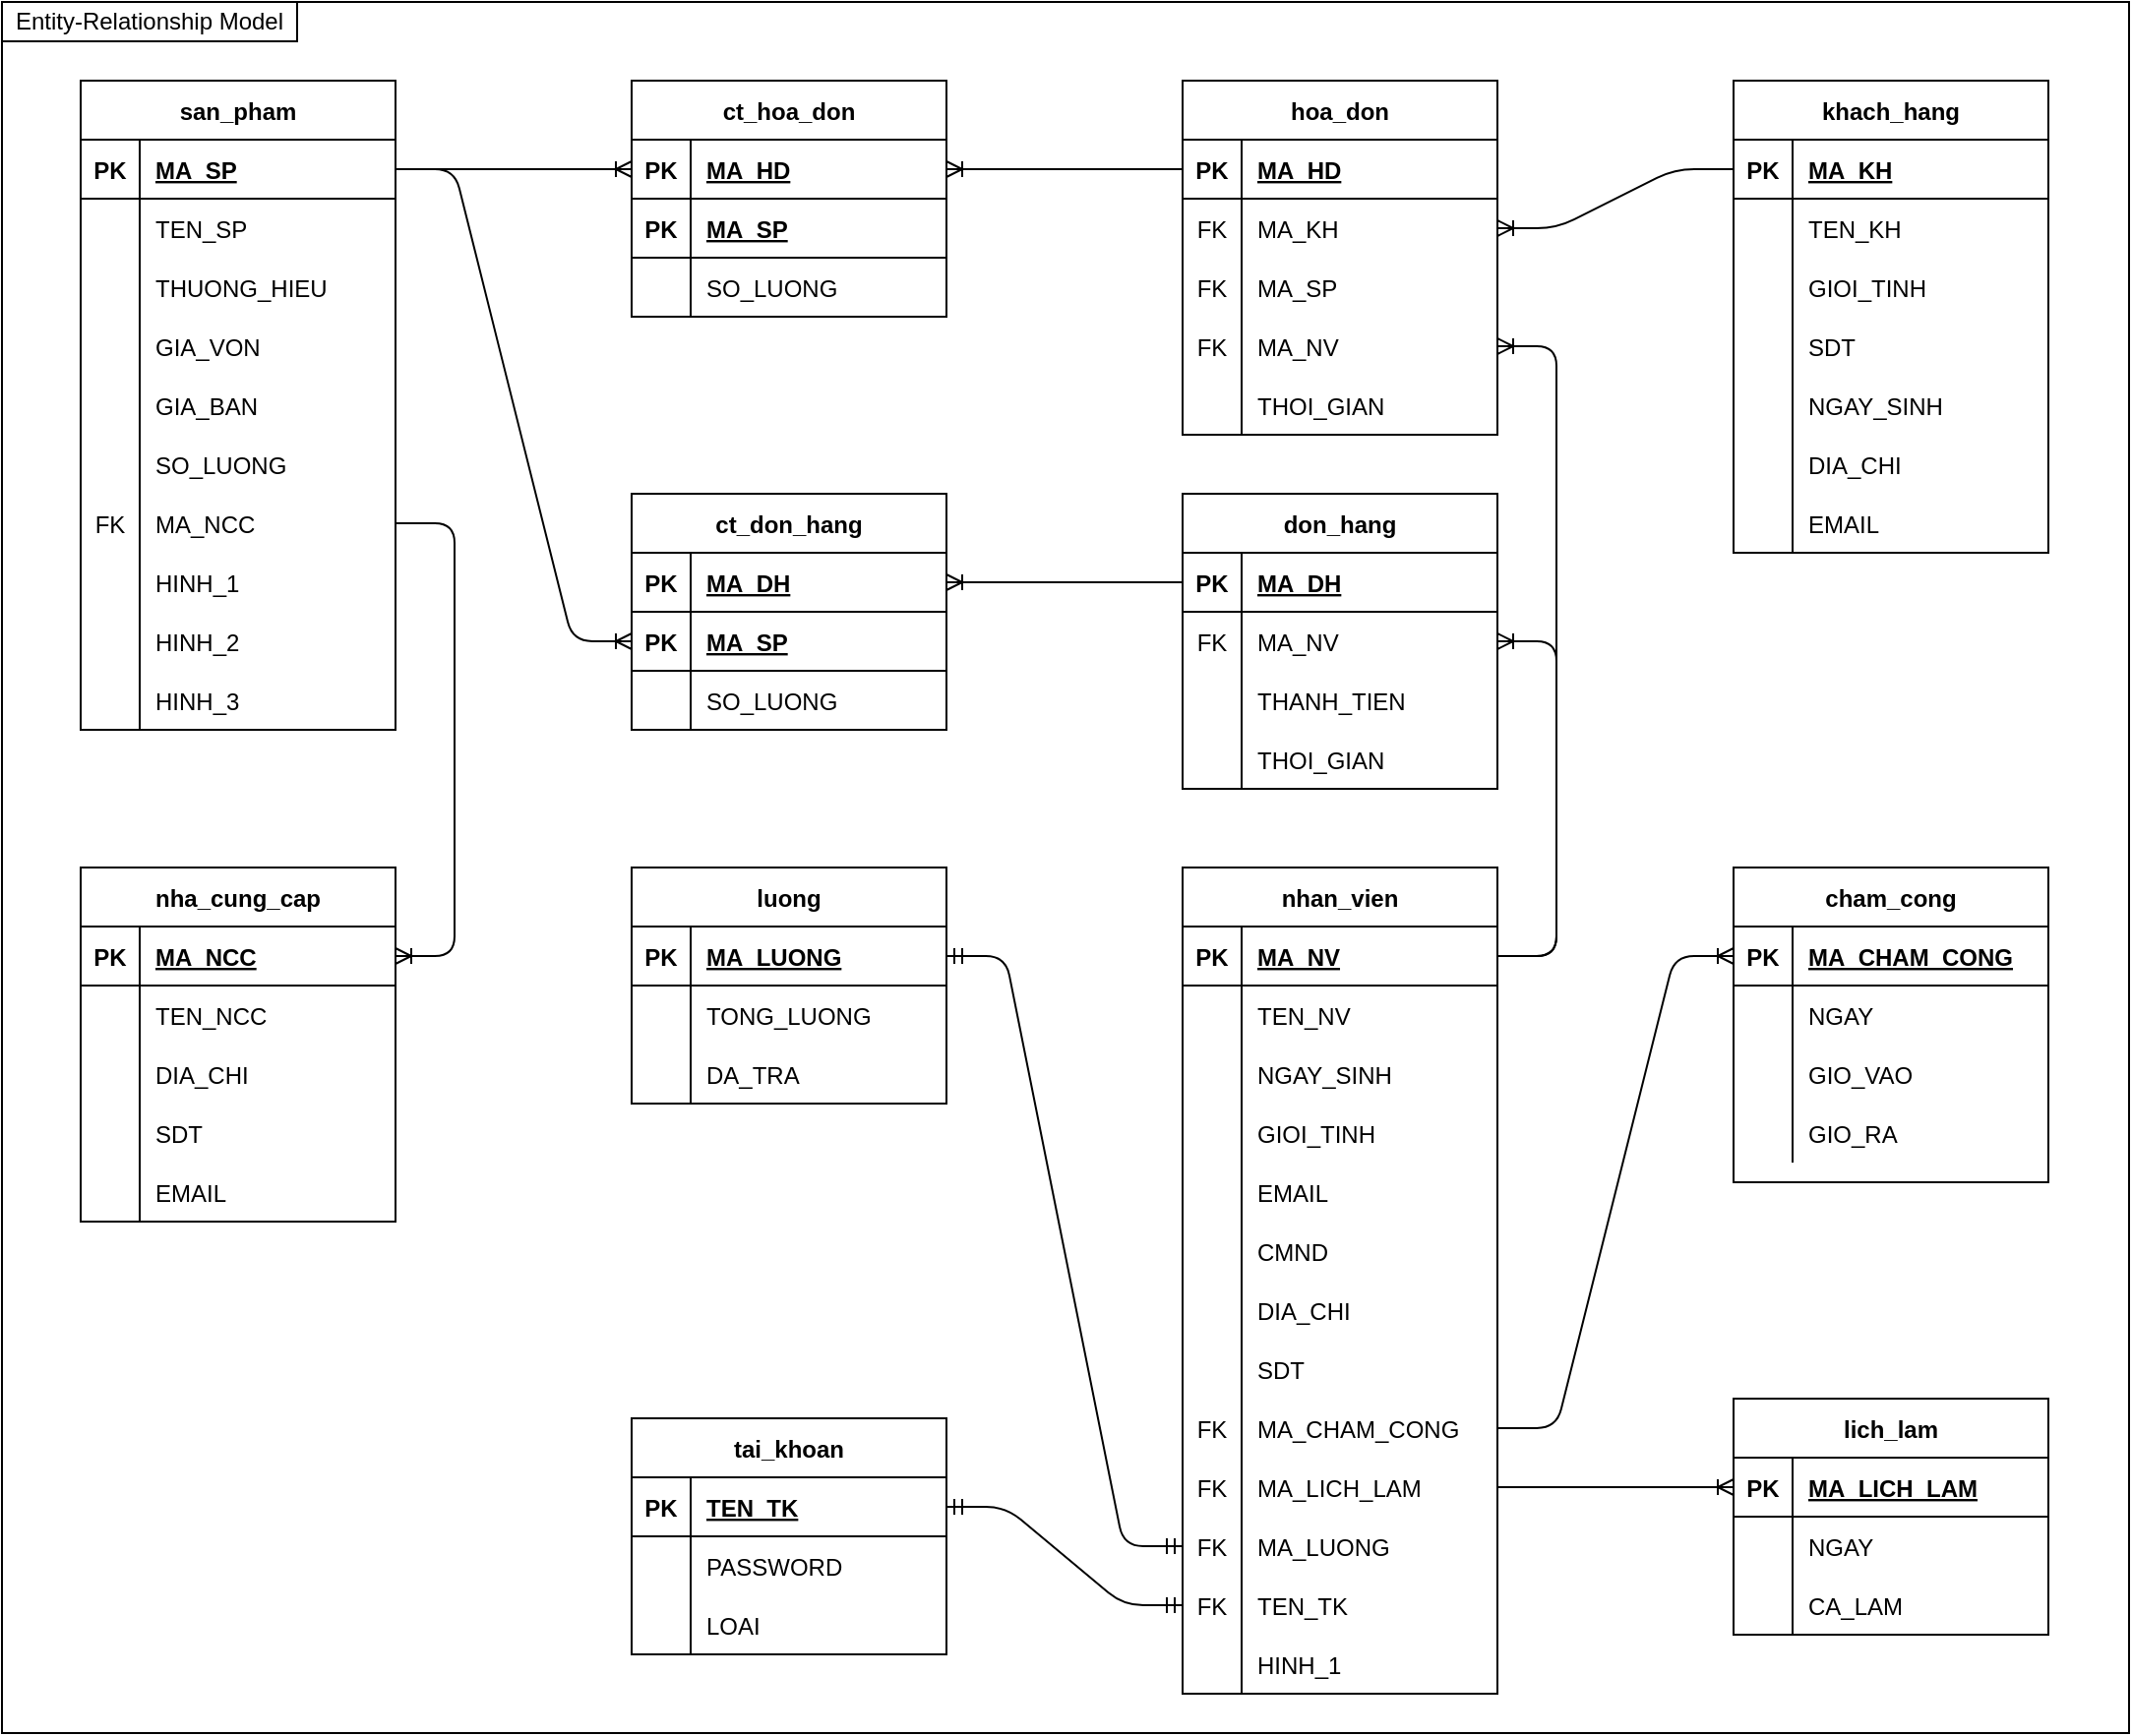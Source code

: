 <mxfile version="13.10.6" type="device"><diagram id="R2lEEEUBdFMjLlhIrx00" name="Page-1"><mxGraphModel dx="1354" dy="1127" grid="0" gridSize="10" guides="1" tooltips="1" connect="1" arrows="1" fold="1" page="0" pageScale="1" pageWidth="850" pageHeight="1100" math="0" shadow="0" extFonts="Permanent Marker^https://fonts.googleapis.com/css?family=Permanent+Marker"><root><mxCell id="0"/><mxCell id="1" parent="0"/><mxCell id="qxSKJayP5ig1RmuW3FAh-1" value="" style="rounded=0;whiteSpace=wrap;html=1;fillColor=none;" vertex="1" parent="1"><mxGeometry x="40" y="-40" width="1081" height="880" as="geometry"/></mxCell><mxCell id="ixOHsUpX9Jf_jud0YiAF-10" value="san_pham" style="shape=table;startSize=30;container=1;collapsible=1;childLayout=tableLayout;fixedRows=1;rowLines=0;fontStyle=1;align=center;resizeLast=1;" parent="1" vertex="1"><mxGeometry x="80" width="160" height="330" as="geometry"/></mxCell><mxCell id="ixOHsUpX9Jf_jud0YiAF-11" value="" style="shape=partialRectangle;collapsible=0;dropTarget=0;pointerEvents=0;fillColor=none;top=0;left=0;bottom=1;right=0;points=[[0,0.5],[1,0.5]];portConstraint=eastwest;" parent="ixOHsUpX9Jf_jud0YiAF-10" vertex="1"><mxGeometry y="30" width="160" height="30" as="geometry"/></mxCell><mxCell id="ixOHsUpX9Jf_jud0YiAF-12" value="PK" style="shape=partialRectangle;connectable=0;fillColor=none;top=0;left=0;bottom=0;right=0;fontStyle=1;overflow=hidden;" parent="ixOHsUpX9Jf_jud0YiAF-11" vertex="1"><mxGeometry width="30" height="30" as="geometry"/></mxCell><mxCell id="ixOHsUpX9Jf_jud0YiAF-13" value="MA_SP" style="shape=partialRectangle;connectable=0;fillColor=none;top=0;left=0;bottom=0;right=0;align=left;spacingLeft=6;fontStyle=5;overflow=hidden;" parent="ixOHsUpX9Jf_jud0YiAF-11" vertex="1"><mxGeometry x="30" width="130" height="30" as="geometry"/></mxCell><mxCell id="ixOHsUpX9Jf_jud0YiAF-14" value="" style="shape=partialRectangle;collapsible=0;dropTarget=0;pointerEvents=0;fillColor=none;top=0;left=0;bottom=0;right=0;points=[[0,0.5],[1,0.5]];portConstraint=eastwest;" parent="ixOHsUpX9Jf_jud0YiAF-10" vertex="1"><mxGeometry y="60" width="160" height="30" as="geometry"/></mxCell><mxCell id="ixOHsUpX9Jf_jud0YiAF-15" value="" style="shape=partialRectangle;connectable=0;fillColor=none;top=0;left=0;bottom=0;right=0;editable=1;overflow=hidden;" parent="ixOHsUpX9Jf_jud0YiAF-14" vertex="1"><mxGeometry width="30" height="30" as="geometry"/></mxCell><mxCell id="ixOHsUpX9Jf_jud0YiAF-16" value="TEN_SP" style="shape=partialRectangle;connectable=0;fillColor=none;top=0;left=0;bottom=0;right=0;align=left;spacingLeft=6;overflow=hidden;" parent="ixOHsUpX9Jf_jud0YiAF-14" vertex="1"><mxGeometry x="30" width="130" height="30" as="geometry"/></mxCell><mxCell id="ixOHsUpX9Jf_jud0YiAF-17" value="" style="shape=partialRectangle;collapsible=0;dropTarget=0;pointerEvents=0;fillColor=none;top=0;left=0;bottom=0;right=0;points=[[0,0.5],[1,0.5]];portConstraint=eastwest;" parent="ixOHsUpX9Jf_jud0YiAF-10" vertex="1"><mxGeometry y="90" width="160" height="30" as="geometry"/></mxCell><mxCell id="ixOHsUpX9Jf_jud0YiAF-18" value="" style="shape=partialRectangle;connectable=0;fillColor=none;top=0;left=0;bottom=0;right=0;editable=1;overflow=hidden;" parent="ixOHsUpX9Jf_jud0YiAF-17" vertex="1"><mxGeometry width="30" height="30" as="geometry"/></mxCell><mxCell id="ixOHsUpX9Jf_jud0YiAF-19" value="THUONG_HIEU" style="shape=partialRectangle;connectable=0;fillColor=none;top=0;left=0;bottom=0;right=0;align=left;spacingLeft=6;overflow=hidden;" parent="ixOHsUpX9Jf_jud0YiAF-17" vertex="1"><mxGeometry x="30" width="130" height="30" as="geometry"/></mxCell><mxCell id="ixOHsUpX9Jf_jud0YiAF-20" value="" style="shape=partialRectangle;collapsible=0;dropTarget=0;pointerEvents=0;fillColor=none;top=0;left=0;bottom=0;right=0;points=[[0,0.5],[1,0.5]];portConstraint=eastwest;" parent="ixOHsUpX9Jf_jud0YiAF-10" vertex="1"><mxGeometry y="120" width="160" height="30" as="geometry"/></mxCell><mxCell id="ixOHsUpX9Jf_jud0YiAF-21" value="" style="shape=partialRectangle;connectable=0;fillColor=none;top=0;left=0;bottom=0;right=0;editable=1;overflow=hidden;" parent="ixOHsUpX9Jf_jud0YiAF-20" vertex="1"><mxGeometry width="30" height="30" as="geometry"/></mxCell><mxCell id="ixOHsUpX9Jf_jud0YiAF-22" value="GIA_VON" style="shape=partialRectangle;connectable=0;fillColor=none;top=0;left=0;bottom=0;right=0;align=left;spacingLeft=6;overflow=hidden;" parent="ixOHsUpX9Jf_jud0YiAF-20" vertex="1"><mxGeometry x="30" width="130" height="30" as="geometry"/></mxCell><mxCell id="ixOHsUpX9Jf_jud0YiAF-23" value="" style="shape=partialRectangle;collapsible=0;dropTarget=0;pointerEvents=0;fillColor=none;top=0;left=0;bottom=0;right=0;points=[[0,0.5],[1,0.5]];portConstraint=eastwest;" parent="ixOHsUpX9Jf_jud0YiAF-10" vertex="1"><mxGeometry y="150" width="160" height="30" as="geometry"/></mxCell><mxCell id="ixOHsUpX9Jf_jud0YiAF-24" value="" style="shape=partialRectangle;connectable=0;fillColor=none;top=0;left=0;bottom=0;right=0;editable=1;overflow=hidden;" parent="ixOHsUpX9Jf_jud0YiAF-23" vertex="1"><mxGeometry width="30" height="30" as="geometry"/></mxCell><mxCell id="ixOHsUpX9Jf_jud0YiAF-25" value="GIA_BAN" style="shape=partialRectangle;connectable=0;fillColor=none;top=0;left=0;bottom=0;right=0;align=left;spacingLeft=6;overflow=hidden;" parent="ixOHsUpX9Jf_jud0YiAF-23" vertex="1"><mxGeometry x="30" width="130" height="30" as="geometry"/></mxCell><mxCell id="ixOHsUpX9Jf_jud0YiAF-29" value="" style="shape=partialRectangle;collapsible=0;dropTarget=0;pointerEvents=0;fillColor=none;top=0;left=0;bottom=0;right=0;points=[[0,0.5],[1,0.5]];portConstraint=eastwest;" parent="ixOHsUpX9Jf_jud0YiAF-10" vertex="1"><mxGeometry y="180" width="160" height="30" as="geometry"/></mxCell><mxCell id="ixOHsUpX9Jf_jud0YiAF-30" value="" style="shape=partialRectangle;connectable=0;fillColor=none;top=0;left=0;bottom=0;right=0;editable=1;overflow=hidden;" parent="ixOHsUpX9Jf_jud0YiAF-29" vertex="1"><mxGeometry width="30" height="30" as="geometry"/></mxCell><mxCell id="ixOHsUpX9Jf_jud0YiAF-31" value="SO_LUONG" style="shape=partialRectangle;connectable=0;fillColor=none;top=0;left=0;bottom=0;right=0;align=left;spacingLeft=6;overflow=hidden;" parent="ixOHsUpX9Jf_jud0YiAF-29" vertex="1"><mxGeometry x="30" width="130" height="30" as="geometry"/></mxCell><mxCell id="ixOHsUpX9Jf_jud0YiAF-32" value="" style="shape=partialRectangle;collapsible=0;dropTarget=0;pointerEvents=0;fillColor=none;top=0;left=0;bottom=0;right=0;points=[[0,0.5],[1,0.5]];portConstraint=eastwest;" parent="ixOHsUpX9Jf_jud0YiAF-10" vertex="1"><mxGeometry y="210" width="160" height="30" as="geometry"/></mxCell><mxCell id="ixOHsUpX9Jf_jud0YiAF-33" value="FK" style="shape=partialRectangle;connectable=0;fillColor=none;top=0;left=0;bottom=0;right=0;fontStyle=0;overflow=hidden;" parent="ixOHsUpX9Jf_jud0YiAF-32" vertex="1"><mxGeometry width="30" height="30" as="geometry"/></mxCell><mxCell id="ixOHsUpX9Jf_jud0YiAF-34" value="MA_NCC" style="shape=partialRectangle;connectable=0;fillColor=none;top=0;left=0;bottom=0;right=0;align=left;spacingLeft=6;fontStyle=0;overflow=hidden;" parent="ixOHsUpX9Jf_jud0YiAF-32" vertex="1"><mxGeometry x="30" width="130" height="30" as="geometry"/></mxCell><mxCell id="ixOHsUpX9Jf_jud0YiAF-35" value="" style="shape=partialRectangle;collapsible=0;dropTarget=0;pointerEvents=0;fillColor=none;top=0;left=0;bottom=0;right=0;points=[[0,0.5],[1,0.5]];portConstraint=eastwest;" parent="ixOHsUpX9Jf_jud0YiAF-10" vertex="1"><mxGeometry y="240" width="160" height="30" as="geometry"/></mxCell><mxCell id="ixOHsUpX9Jf_jud0YiAF-36" value="" style="shape=partialRectangle;connectable=0;fillColor=none;top=0;left=0;bottom=0;right=0;editable=1;overflow=hidden;" parent="ixOHsUpX9Jf_jud0YiAF-35" vertex="1"><mxGeometry width="30" height="30" as="geometry"/></mxCell><mxCell id="ixOHsUpX9Jf_jud0YiAF-37" value="HINH_1" style="shape=partialRectangle;connectable=0;fillColor=none;top=0;left=0;bottom=0;right=0;align=left;spacingLeft=6;overflow=hidden;" parent="ixOHsUpX9Jf_jud0YiAF-35" vertex="1"><mxGeometry x="30" width="130" height="30" as="geometry"/></mxCell><mxCell id="ixOHsUpX9Jf_jud0YiAF-38" value="" style="shape=partialRectangle;collapsible=0;dropTarget=0;pointerEvents=0;fillColor=none;top=0;left=0;bottom=0;right=0;points=[[0,0.5],[1,0.5]];portConstraint=eastwest;" parent="ixOHsUpX9Jf_jud0YiAF-10" vertex="1"><mxGeometry y="270" width="160" height="30" as="geometry"/></mxCell><mxCell id="ixOHsUpX9Jf_jud0YiAF-39" value="" style="shape=partialRectangle;connectable=0;fillColor=none;top=0;left=0;bottom=0;right=0;editable=1;overflow=hidden;" parent="ixOHsUpX9Jf_jud0YiAF-38" vertex="1"><mxGeometry width="30" height="30" as="geometry"/></mxCell><mxCell id="ixOHsUpX9Jf_jud0YiAF-40" value="HINH_2" style="shape=partialRectangle;connectable=0;fillColor=none;top=0;left=0;bottom=0;right=0;align=left;spacingLeft=6;overflow=hidden;" parent="ixOHsUpX9Jf_jud0YiAF-38" vertex="1"><mxGeometry x="30" width="130" height="30" as="geometry"/></mxCell><mxCell id="ixOHsUpX9Jf_jud0YiAF-41" value="" style="shape=partialRectangle;collapsible=0;dropTarget=0;pointerEvents=0;fillColor=none;top=0;left=0;bottom=0;right=0;points=[[0,0.5],[1,0.5]];portConstraint=eastwest;" parent="ixOHsUpX9Jf_jud0YiAF-10" vertex="1"><mxGeometry y="300" width="160" height="30" as="geometry"/></mxCell><mxCell id="ixOHsUpX9Jf_jud0YiAF-42" value="" style="shape=partialRectangle;connectable=0;fillColor=none;top=0;left=0;bottom=0;right=0;editable=1;overflow=hidden;" parent="ixOHsUpX9Jf_jud0YiAF-41" vertex="1"><mxGeometry width="30" height="30" as="geometry"/></mxCell><mxCell id="ixOHsUpX9Jf_jud0YiAF-43" value="HINH_3" style="shape=partialRectangle;connectable=0;fillColor=none;top=0;left=0;bottom=0;right=0;align=left;spacingLeft=6;overflow=hidden;" parent="ixOHsUpX9Jf_jud0YiAF-41" vertex="1"><mxGeometry x="30" width="130" height="30" as="geometry"/></mxCell><mxCell id="ixOHsUpX9Jf_jud0YiAF-44" value="nha_cung_cap" style="shape=table;startSize=30;container=1;collapsible=1;childLayout=tableLayout;fixedRows=1;rowLines=0;fontStyle=1;align=center;resizeLast=1;" parent="1" vertex="1"><mxGeometry x="80" y="400" width="160" height="180" as="geometry"/></mxCell><mxCell id="ixOHsUpX9Jf_jud0YiAF-45" value="" style="shape=partialRectangle;collapsible=0;dropTarget=0;pointerEvents=0;fillColor=none;top=0;left=0;bottom=1;right=0;points=[[0,0.5],[1,0.5]];portConstraint=eastwest;" parent="ixOHsUpX9Jf_jud0YiAF-44" vertex="1"><mxGeometry y="30" width="160" height="30" as="geometry"/></mxCell><mxCell id="ixOHsUpX9Jf_jud0YiAF-46" value="PK" style="shape=partialRectangle;connectable=0;fillColor=none;top=0;left=0;bottom=0;right=0;fontStyle=1;overflow=hidden;" parent="ixOHsUpX9Jf_jud0YiAF-45" vertex="1"><mxGeometry width="30" height="30" as="geometry"/></mxCell><mxCell id="ixOHsUpX9Jf_jud0YiAF-47" value="MA_NCC" style="shape=partialRectangle;connectable=0;fillColor=none;top=0;left=0;bottom=0;right=0;align=left;spacingLeft=6;fontStyle=5;overflow=hidden;" parent="ixOHsUpX9Jf_jud0YiAF-45" vertex="1"><mxGeometry x="30" width="130" height="30" as="geometry"/></mxCell><mxCell id="ixOHsUpX9Jf_jud0YiAF-48" value="" style="shape=partialRectangle;collapsible=0;dropTarget=0;pointerEvents=0;fillColor=none;top=0;left=0;bottom=0;right=0;points=[[0,0.5],[1,0.5]];portConstraint=eastwest;" parent="ixOHsUpX9Jf_jud0YiAF-44" vertex="1"><mxGeometry y="60" width="160" height="30" as="geometry"/></mxCell><mxCell id="ixOHsUpX9Jf_jud0YiAF-49" value="" style="shape=partialRectangle;connectable=0;fillColor=none;top=0;left=0;bottom=0;right=0;editable=1;overflow=hidden;" parent="ixOHsUpX9Jf_jud0YiAF-48" vertex="1"><mxGeometry width="30" height="30" as="geometry"/></mxCell><mxCell id="ixOHsUpX9Jf_jud0YiAF-50" value="TEN_NCC" style="shape=partialRectangle;connectable=0;fillColor=none;top=0;left=0;bottom=0;right=0;align=left;spacingLeft=6;overflow=hidden;" parent="ixOHsUpX9Jf_jud0YiAF-48" vertex="1"><mxGeometry x="30" width="130" height="30" as="geometry"/></mxCell><mxCell id="ixOHsUpX9Jf_jud0YiAF-51" value="" style="shape=partialRectangle;collapsible=0;dropTarget=0;pointerEvents=0;fillColor=none;top=0;left=0;bottom=0;right=0;points=[[0,0.5],[1,0.5]];portConstraint=eastwest;" parent="ixOHsUpX9Jf_jud0YiAF-44" vertex="1"><mxGeometry y="90" width="160" height="30" as="geometry"/></mxCell><mxCell id="ixOHsUpX9Jf_jud0YiAF-52" value="" style="shape=partialRectangle;connectable=0;fillColor=none;top=0;left=0;bottom=0;right=0;editable=1;overflow=hidden;" parent="ixOHsUpX9Jf_jud0YiAF-51" vertex="1"><mxGeometry width="30" height="30" as="geometry"/></mxCell><mxCell id="ixOHsUpX9Jf_jud0YiAF-53" value="DIA_CHI" style="shape=partialRectangle;connectable=0;fillColor=none;top=0;left=0;bottom=0;right=0;align=left;spacingLeft=6;overflow=hidden;" parent="ixOHsUpX9Jf_jud0YiAF-51" vertex="1"><mxGeometry x="30" width="130" height="30" as="geometry"/></mxCell><mxCell id="ixOHsUpX9Jf_jud0YiAF-54" value="" style="shape=partialRectangle;collapsible=0;dropTarget=0;pointerEvents=0;fillColor=none;top=0;left=0;bottom=0;right=0;points=[[0,0.5],[1,0.5]];portConstraint=eastwest;" parent="ixOHsUpX9Jf_jud0YiAF-44" vertex="1"><mxGeometry y="120" width="160" height="30" as="geometry"/></mxCell><mxCell id="ixOHsUpX9Jf_jud0YiAF-55" value="" style="shape=partialRectangle;connectable=0;fillColor=none;top=0;left=0;bottom=0;right=0;editable=1;overflow=hidden;" parent="ixOHsUpX9Jf_jud0YiAF-54" vertex="1"><mxGeometry width="30" height="30" as="geometry"/></mxCell><mxCell id="ixOHsUpX9Jf_jud0YiAF-56" value="SDT" style="shape=partialRectangle;connectable=0;fillColor=none;top=0;left=0;bottom=0;right=0;align=left;spacingLeft=6;overflow=hidden;" parent="ixOHsUpX9Jf_jud0YiAF-54" vertex="1"><mxGeometry x="30" width="130" height="30" as="geometry"/></mxCell><mxCell id="ixOHsUpX9Jf_jud0YiAF-60" value="" style="shape=partialRectangle;collapsible=0;dropTarget=0;pointerEvents=0;fillColor=none;top=0;left=0;bottom=0;right=0;points=[[0,0.5],[1,0.5]];portConstraint=eastwest;" parent="ixOHsUpX9Jf_jud0YiAF-44" vertex="1"><mxGeometry y="150" width="160" height="30" as="geometry"/></mxCell><mxCell id="ixOHsUpX9Jf_jud0YiAF-61" value="" style="shape=partialRectangle;connectable=0;fillColor=none;top=0;left=0;bottom=0;right=0;editable=1;overflow=hidden;" parent="ixOHsUpX9Jf_jud0YiAF-60" vertex="1"><mxGeometry width="30" height="30" as="geometry"/></mxCell><mxCell id="ixOHsUpX9Jf_jud0YiAF-62" value="EMAIL" style="shape=partialRectangle;connectable=0;fillColor=none;top=0;left=0;bottom=0;right=0;align=left;spacingLeft=6;overflow=hidden;" parent="ixOHsUpX9Jf_jud0YiAF-60" vertex="1"><mxGeometry x="30" width="130" height="30" as="geometry"/></mxCell><mxCell id="ixOHsUpX9Jf_jud0YiAF-63" value="hoa_don" style="shape=table;startSize=30;container=1;collapsible=1;childLayout=tableLayout;fixedRows=1;rowLines=0;fontStyle=1;align=center;resizeLast=1;" parent="1" vertex="1"><mxGeometry x="640" width="160" height="180" as="geometry"/></mxCell><mxCell id="ixOHsUpX9Jf_jud0YiAF-64" value="" style="shape=partialRectangle;collapsible=0;dropTarget=0;pointerEvents=0;fillColor=none;top=0;left=0;bottom=1;right=0;points=[[0,0.5],[1,0.5]];portConstraint=eastwest;" parent="ixOHsUpX9Jf_jud0YiAF-63" vertex="1"><mxGeometry y="30" width="160" height="30" as="geometry"/></mxCell><mxCell id="ixOHsUpX9Jf_jud0YiAF-65" value="PK" style="shape=partialRectangle;connectable=0;fillColor=none;top=0;left=0;bottom=0;right=0;fontStyle=1;overflow=hidden;" parent="ixOHsUpX9Jf_jud0YiAF-64" vertex="1"><mxGeometry width="30" height="30" as="geometry"/></mxCell><mxCell id="ixOHsUpX9Jf_jud0YiAF-66" value="MA_HD" style="shape=partialRectangle;connectable=0;fillColor=none;top=0;left=0;bottom=0;right=0;align=left;spacingLeft=6;fontStyle=5;overflow=hidden;" parent="ixOHsUpX9Jf_jud0YiAF-64" vertex="1"><mxGeometry x="30" width="130" height="30" as="geometry"/></mxCell><mxCell id="ixOHsUpX9Jf_jud0YiAF-76" value="" style="shape=partialRectangle;collapsible=0;dropTarget=0;pointerEvents=0;fillColor=none;top=0;left=0;bottom=0;right=0;points=[[0,0.5],[1,0.5]];portConstraint=eastwest;" parent="ixOHsUpX9Jf_jud0YiAF-63" vertex="1"><mxGeometry y="60" width="160" height="30" as="geometry"/></mxCell><mxCell id="ixOHsUpX9Jf_jud0YiAF-77" value="FK" style="shape=partialRectangle;connectable=0;fillColor=none;top=0;left=0;bottom=0;right=0;fontStyle=0;overflow=hidden;" parent="ixOHsUpX9Jf_jud0YiAF-76" vertex="1"><mxGeometry width="30" height="30" as="geometry"/></mxCell><mxCell id="ixOHsUpX9Jf_jud0YiAF-78" value="MA_KH" style="shape=partialRectangle;connectable=0;fillColor=none;top=0;left=0;bottom=0;right=0;align=left;spacingLeft=6;fontStyle=0;overflow=hidden;" parent="ixOHsUpX9Jf_jud0YiAF-76" vertex="1"><mxGeometry x="30" width="130" height="30" as="geometry"/></mxCell><mxCell id="ixOHsUpX9Jf_jud0YiAF-79" value="" style="shape=partialRectangle;collapsible=0;dropTarget=0;pointerEvents=0;fillColor=none;top=0;left=0;bottom=0;right=0;points=[[0,0.5],[1,0.5]];portConstraint=eastwest;" parent="ixOHsUpX9Jf_jud0YiAF-63" vertex="1"><mxGeometry y="90" width="160" height="30" as="geometry"/></mxCell><mxCell id="ixOHsUpX9Jf_jud0YiAF-80" value="FK" style="shape=partialRectangle;connectable=0;fillColor=none;top=0;left=0;bottom=0;right=0;fontStyle=0;overflow=hidden;" parent="ixOHsUpX9Jf_jud0YiAF-79" vertex="1"><mxGeometry width="30" height="30" as="geometry"/></mxCell><mxCell id="ixOHsUpX9Jf_jud0YiAF-81" value="MA_SP" style="shape=partialRectangle;connectable=0;fillColor=none;top=0;left=0;bottom=0;right=0;align=left;spacingLeft=6;fontStyle=0;overflow=hidden;" parent="ixOHsUpX9Jf_jud0YiAF-79" vertex="1"><mxGeometry x="30" width="130" height="30" as="geometry"/></mxCell><mxCell id="ixOHsUpX9Jf_jud0YiAF-82" value="" style="shape=partialRectangle;collapsible=0;dropTarget=0;pointerEvents=0;fillColor=none;top=0;left=0;bottom=0;right=0;points=[[0,0.5],[1,0.5]];portConstraint=eastwest;" parent="ixOHsUpX9Jf_jud0YiAF-63" vertex="1"><mxGeometry y="120" width="160" height="30" as="geometry"/></mxCell><mxCell id="ixOHsUpX9Jf_jud0YiAF-83" value="FK" style="shape=partialRectangle;connectable=0;fillColor=none;top=0;left=0;bottom=0;right=0;fontStyle=0;overflow=hidden;" parent="ixOHsUpX9Jf_jud0YiAF-82" vertex="1"><mxGeometry width="30" height="30" as="geometry"/></mxCell><mxCell id="ixOHsUpX9Jf_jud0YiAF-84" value="MA_NV" style="shape=partialRectangle;connectable=0;fillColor=none;top=0;left=0;bottom=0;right=0;align=left;spacingLeft=6;fontStyle=0;overflow=hidden;" parent="ixOHsUpX9Jf_jud0YiAF-82" vertex="1"><mxGeometry x="30" width="130" height="30" as="geometry"/></mxCell><mxCell id="ixOHsUpX9Jf_jud0YiAF-85" value="" style="shape=partialRectangle;collapsible=0;dropTarget=0;pointerEvents=0;fillColor=none;top=0;left=0;bottom=0;right=0;points=[[0,0.5],[1,0.5]];portConstraint=eastwest;" parent="ixOHsUpX9Jf_jud0YiAF-63" vertex="1"><mxGeometry y="150" width="160" height="30" as="geometry"/></mxCell><mxCell id="ixOHsUpX9Jf_jud0YiAF-86" value="" style="shape=partialRectangle;connectable=0;fillColor=none;top=0;left=0;bottom=0;right=0;editable=1;overflow=hidden;" parent="ixOHsUpX9Jf_jud0YiAF-85" vertex="1"><mxGeometry width="30" height="30" as="geometry"/></mxCell><mxCell id="ixOHsUpX9Jf_jud0YiAF-87" value="THOI_GIAN" style="shape=partialRectangle;connectable=0;fillColor=none;top=0;left=0;bottom=0;right=0;align=left;spacingLeft=6;overflow=hidden;" parent="ixOHsUpX9Jf_jud0YiAF-85" vertex="1"><mxGeometry x="30" width="130" height="30" as="geometry"/></mxCell><mxCell id="ixOHsUpX9Jf_jud0YiAF-88" value="ct_hoa_don" style="shape=table;startSize=30;container=1;collapsible=1;childLayout=tableLayout;fixedRows=1;rowLines=0;fontStyle=1;align=center;resizeLast=1;" parent="1" vertex="1"><mxGeometry x="360" width="160" height="120" as="geometry"/></mxCell><mxCell id="ixOHsUpX9Jf_jud0YiAF-89" value="" style="shape=partialRectangle;collapsible=0;dropTarget=0;pointerEvents=0;fillColor=none;top=0;left=0;bottom=1;right=0;points=[[0,0.5],[1,0.5]];portConstraint=eastwest;" parent="ixOHsUpX9Jf_jud0YiAF-88" vertex="1"><mxGeometry y="30" width="160" height="30" as="geometry"/></mxCell><mxCell id="ixOHsUpX9Jf_jud0YiAF-90" value="PK" style="shape=partialRectangle;connectable=0;fillColor=none;top=0;left=0;bottom=0;right=0;fontStyle=1;overflow=hidden;" parent="ixOHsUpX9Jf_jud0YiAF-89" vertex="1"><mxGeometry width="30" height="30" as="geometry"/></mxCell><mxCell id="ixOHsUpX9Jf_jud0YiAF-91" value="MA_HD" style="shape=partialRectangle;connectable=0;fillColor=none;top=0;left=0;bottom=0;right=0;align=left;spacingLeft=6;fontStyle=5;overflow=hidden;" parent="ixOHsUpX9Jf_jud0YiAF-89" vertex="1"><mxGeometry x="30" width="130" height="30" as="geometry"/></mxCell><mxCell id="ixOHsUpX9Jf_jud0YiAF-101" value="" style="shape=partialRectangle;collapsible=0;dropTarget=0;pointerEvents=0;fillColor=none;top=0;left=0;bottom=1;right=0;points=[[0,0.5],[1,0.5]];portConstraint=eastwest;" parent="ixOHsUpX9Jf_jud0YiAF-88" vertex="1"><mxGeometry y="60" width="160" height="30" as="geometry"/></mxCell><mxCell id="ixOHsUpX9Jf_jud0YiAF-102" value="PK" style="shape=partialRectangle;connectable=0;fillColor=none;top=0;left=0;bottom=0;right=0;fontStyle=1;overflow=hidden;" parent="ixOHsUpX9Jf_jud0YiAF-101" vertex="1"><mxGeometry width="30" height="30" as="geometry"/></mxCell><mxCell id="ixOHsUpX9Jf_jud0YiAF-103" value="MA_SP" style="shape=partialRectangle;connectable=0;fillColor=none;top=0;left=0;bottom=0;right=0;align=left;spacingLeft=6;fontStyle=5;overflow=hidden;" parent="ixOHsUpX9Jf_jud0YiAF-101" vertex="1"><mxGeometry x="30" width="130" height="30" as="geometry"/></mxCell><mxCell id="ixOHsUpX9Jf_jud0YiAF-92" value="" style="shape=partialRectangle;collapsible=0;dropTarget=0;pointerEvents=0;fillColor=none;top=0;left=0;bottom=0;right=0;points=[[0,0.5],[1,0.5]];portConstraint=eastwest;" parent="ixOHsUpX9Jf_jud0YiAF-88" vertex="1"><mxGeometry y="90" width="160" height="30" as="geometry"/></mxCell><mxCell id="ixOHsUpX9Jf_jud0YiAF-93" value="" style="shape=partialRectangle;connectable=0;fillColor=none;top=0;left=0;bottom=0;right=0;editable=1;overflow=hidden;" parent="ixOHsUpX9Jf_jud0YiAF-92" vertex="1"><mxGeometry width="30" height="30" as="geometry"/></mxCell><mxCell id="ixOHsUpX9Jf_jud0YiAF-94" value="SO_LUONG" style="shape=partialRectangle;connectable=0;fillColor=none;top=0;left=0;bottom=0;right=0;align=left;spacingLeft=6;overflow=hidden;" parent="ixOHsUpX9Jf_jud0YiAF-92" vertex="1"><mxGeometry x="30" width="130" height="30" as="geometry"/></mxCell><mxCell id="ixOHsUpX9Jf_jud0YiAF-104" value="" style="edgeStyle=entityRelationEdgeStyle;fontSize=12;html=1;endArrow=ERoneToMany;exitX=1;exitY=0.5;exitDx=0;exitDy=0;entryX=0;entryY=0.5;entryDx=0;entryDy=0;" parent="1" source="ixOHsUpX9Jf_jud0YiAF-11" target="ixOHsUpX9Jf_jud0YiAF-89" edge="1"><mxGeometry width="100" height="100" relative="1" as="geometry"><mxPoint x="370" y="360" as="sourcePoint"/><mxPoint x="470" y="260" as="targetPoint"/></mxGeometry></mxCell><mxCell id="ixOHsUpX9Jf_jud0YiAF-106" value="" style="edgeStyle=entityRelationEdgeStyle;fontSize=12;html=1;endArrow=ERoneToMany;exitX=0;exitY=0.5;exitDx=0;exitDy=0;entryX=1;entryY=0.5;entryDx=0;entryDy=0;" parent="1" source="ixOHsUpX9Jf_jud0YiAF-64" target="ixOHsUpX9Jf_jud0YiAF-89" edge="1"><mxGeometry width="100" height="100" relative="1" as="geometry"><mxPoint x="440" y="270" as="sourcePoint"/><mxPoint x="540" y="170" as="targetPoint"/></mxGeometry></mxCell><mxCell id="ixOHsUpX9Jf_jud0YiAF-107" value="don_hang" style="shape=table;startSize=30;container=1;collapsible=1;childLayout=tableLayout;fixedRows=1;rowLines=0;fontStyle=1;align=center;resizeLast=1;" parent="1" vertex="1"><mxGeometry x="640" y="210" width="160" height="150" as="geometry"/></mxCell><mxCell id="ixOHsUpX9Jf_jud0YiAF-108" value="" style="shape=partialRectangle;collapsible=0;dropTarget=0;pointerEvents=0;fillColor=none;top=0;left=0;bottom=1;right=0;points=[[0,0.5],[1,0.5]];portConstraint=eastwest;" parent="ixOHsUpX9Jf_jud0YiAF-107" vertex="1"><mxGeometry y="30" width="160" height="30" as="geometry"/></mxCell><mxCell id="ixOHsUpX9Jf_jud0YiAF-109" value="PK" style="shape=partialRectangle;connectable=0;fillColor=none;top=0;left=0;bottom=0;right=0;fontStyle=1;overflow=hidden;" parent="ixOHsUpX9Jf_jud0YiAF-108" vertex="1"><mxGeometry width="30" height="30" as="geometry"/></mxCell><mxCell id="ixOHsUpX9Jf_jud0YiAF-110" value="MA_DH" style="shape=partialRectangle;connectable=0;fillColor=none;top=0;left=0;bottom=0;right=0;align=left;spacingLeft=6;fontStyle=5;overflow=hidden;" parent="ixOHsUpX9Jf_jud0YiAF-108" vertex="1"><mxGeometry x="30" width="130" height="30" as="geometry"/></mxCell><mxCell id="ixOHsUpX9Jf_jud0YiAF-120" value="" style="shape=partialRectangle;collapsible=0;dropTarget=0;pointerEvents=0;fillColor=none;top=0;left=0;bottom=0;right=0;points=[[0,0.5],[1,0.5]];portConstraint=eastwest;" parent="ixOHsUpX9Jf_jud0YiAF-107" vertex="1"><mxGeometry y="60" width="160" height="30" as="geometry"/></mxCell><mxCell id="ixOHsUpX9Jf_jud0YiAF-121" value="FK" style="shape=partialRectangle;connectable=0;fillColor=none;top=0;left=0;bottom=0;right=0;fontStyle=0;overflow=hidden;" parent="ixOHsUpX9Jf_jud0YiAF-120" vertex="1"><mxGeometry width="30" height="30" as="geometry"/></mxCell><mxCell id="ixOHsUpX9Jf_jud0YiAF-122" value="MA_NV" style="shape=partialRectangle;connectable=0;fillColor=none;top=0;left=0;bottom=0;right=0;align=left;spacingLeft=6;fontStyle=0;overflow=hidden;" parent="ixOHsUpX9Jf_jud0YiAF-120" vertex="1"><mxGeometry x="30" width="130" height="30" as="geometry"/></mxCell><mxCell id="ixOHsUpX9Jf_jud0YiAF-123" value="" style="shape=partialRectangle;collapsible=0;dropTarget=0;pointerEvents=0;fillColor=none;top=0;left=0;bottom=0;right=0;points=[[0,0.5],[1,0.5]];portConstraint=eastwest;" parent="ixOHsUpX9Jf_jud0YiAF-107" vertex="1"><mxGeometry y="90" width="160" height="30" as="geometry"/></mxCell><mxCell id="ixOHsUpX9Jf_jud0YiAF-124" value="" style="shape=partialRectangle;connectable=0;fillColor=none;top=0;left=0;bottom=0;right=0;editable=1;overflow=hidden;" parent="ixOHsUpX9Jf_jud0YiAF-123" vertex="1"><mxGeometry width="30" height="30" as="geometry"/></mxCell><mxCell id="ixOHsUpX9Jf_jud0YiAF-125" value="THANH_TIEN" style="shape=partialRectangle;connectable=0;fillColor=none;top=0;left=0;bottom=0;right=0;align=left;spacingLeft=6;overflow=hidden;" parent="ixOHsUpX9Jf_jud0YiAF-123" vertex="1"><mxGeometry x="30" width="130" height="30" as="geometry"/></mxCell><mxCell id="ixOHsUpX9Jf_jud0YiAF-126" value="" style="shape=partialRectangle;collapsible=0;dropTarget=0;pointerEvents=0;fillColor=none;top=0;left=0;bottom=0;right=0;points=[[0,0.5],[1,0.5]];portConstraint=eastwest;" parent="ixOHsUpX9Jf_jud0YiAF-107" vertex="1"><mxGeometry y="120" width="160" height="30" as="geometry"/></mxCell><mxCell id="ixOHsUpX9Jf_jud0YiAF-127" value="" style="shape=partialRectangle;connectable=0;fillColor=none;top=0;left=0;bottom=0;right=0;editable=1;overflow=hidden;" parent="ixOHsUpX9Jf_jud0YiAF-126" vertex="1"><mxGeometry width="30" height="30" as="geometry"/></mxCell><mxCell id="ixOHsUpX9Jf_jud0YiAF-128" value="THOI_GIAN" style="shape=partialRectangle;connectable=0;fillColor=none;top=0;left=0;bottom=0;right=0;align=left;spacingLeft=6;overflow=hidden;" parent="ixOHsUpX9Jf_jud0YiAF-126" vertex="1"><mxGeometry x="30" width="130" height="30" as="geometry"/></mxCell><mxCell id="ixOHsUpX9Jf_jud0YiAF-129" value="ct_don_hang" style="shape=table;startSize=30;container=1;collapsible=1;childLayout=tableLayout;fixedRows=1;rowLines=0;fontStyle=1;align=center;resizeLast=1;" parent="1" vertex="1"><mxGeometry x="360" y="210" width="160" height="120" as="geometry"/></mxCell><mxCell id="ixOHsUpX9Jf_jud0YiAF-130" value="" style="shape=partialRectangle;collapsible=0;dropTarget=0;pointerEvents=0;fillColor=none;top=0;left=0;bottom=1;right=0;points=[[0,0.5],[1,0.5]];portConstraint=eastwest;" parent="ixOHsUpX9Jf_jud0YiAF-129" vertex="1"><mxGeometry y="30" width="160" height="30" as="geometry"/></mxCell><mxCell id="ixOHsUpX9Jf_jud0YiAF-131" value="PK" style="shape=partialRectangle;connectable=0;fillColor=none;top=0;left=0;bottom=0;right=0;fontStyle=1;overflow=hidden;" parent="ixOHsUpX9Jf_jud0YiAF-130" vertex="1"><mxGeometry width="30" height="30" as="geometry"/></mxCell><mxCell id="ixOHsUpX9Jf_jud0YiAF-132" value="MA_DH" style="shape=partialRectangle;connectable=0;fillColor=none;top=0;left=0;bottom=0;right=0;align=left;spacingLeft=6;fontStyle=5;overflow=hidden;" parent="ixOHsUpX9Jf_jud0YiAF-130" vertex="1"><mxGeometry x="30" width="130" height="30" as="geometry"/></mxCell><mxCell id="ixOHsUpX9Jf_jud0YiAF-142" value="" style="shape=partialRectangle;collapsible=0;dropTarget=0;pointerEvents=0;fillColor=none;top=0;left=0;bottom=1;right=0;points=[[0,0.5],[1,0.5]];portConstraint=eastwest;" parent="ixOHsUpX9Jf_jud0YiAF-129" vertex="1"><mxGeometry y="60" width="160" height="30" as="geometry"/></mxCell><mxCell id="ixOHsUpX9Jf_jud0YiAF-143" value="PK" style="shape=partialRectangle;connectable=0;fillColor=none;top=0;left=0;bottom=0;right=0;fontStyle=1;overflow=hidden;" parent="ixOHsUpX9Jf_jud0YiAF-142" vertex="1"><mxGeometry width="30" height="30" as="geometry"/></mxCell><mxCell id="ixOHsUpX9Jf_jud0YiAF-144" value="MA_SP" style="shape=partialRectangle;connectable=0;fillColor=none;top=0;left=0;bottom=0;right=0;align=left;spacingLeft=6;fontStyle=5;overflow=hidden;" parent="ixOHsUpX9Jf_jud0YiAF-142" vertex="1"><mxGeometry x="30" width="130" height="30" as="geometry"/></mxCell><mxCell id="ixOHsUpX9Jf_jud0YiAF-133" value="" style="shape=partialRectangle;collapsible=0;dropTarget=0;pointerEvents=0;fillColor=none;top=0;left=0;bottom=0;right=0;points=[[0,0.5],[1,0.5]];portConstraint=eastwest;" parent="ixOHsUpX9Jf_jud0YiAF-129" vertex="1"><mxGeometry y="90" width="160" height="30" as="geometry"/></mxCell><mxCell id="ixOHsUpX9Jf_jud0YiAF-134" value="" style="shape=partialRectangle;connectable=0;fillColor=none;top=0;left=0;bottom=0;right=0;editable=1;overflow=hidden;" parent="ixOHsUpX9Jf_jud0YiAF-133" vertex="1"><mxGeometry width="30" height="30" as="geometry"/></mxCell><mxCell id="ixOHsUpX9Jf_jud0YiAF-135" value="SO_LUONG" style="shape=partialRectangle;connectable=0;fillColor=none;top=0;left=0;bottom=0;right=0;align=left;spacingLeft=6;overflow=hidden;" parent="ixOHsUpX9Jf_jud0YiAF-133" vertex="1"><mxGeometry x="30" width="130" height="30" as="geometry"/></mxCell><mxCell id="ixOHsUpX9Jf_jud0YiAF-145" value="" style="edgeStyle=entityRelationEdgeStyle;fontSize=12;html=1;endArrow=ERoneToMany;exitX=0;exitY=0.5;exitDx=0;exitDy=0;entryX=1;entryY=0.5;entryDx=0;entryDy=0;" parent="1" source="ixOHsUpX9Jf_jud0YiAF-108" target="ixOHsUpX9Jf_jud0YiAF-130" edge="1"><mxGeometry width="100" height="100" relative="1" as="geometry"><mxPoint x="560" y="520" as="sourcePoint"/><mxPoint x="660" y="420" as="targetPoint"/></mxGeometry></mxCell><mxCell id="ixOHsUpX9Jf_jud0YiAF-146" value="" style="edgeStyle=entityRelationEdgeStyle;fontSize=12;html=1;endArrow=ERoneToMany;exitX=1;exitY=0.5;exitDx=0;exitDy=0;entryX=0;entryY=0.5;entryDx=0;entryDy=0;" parent="1" source="ixOHsUpX9Jf_jud0YiAF-11" target="ixOHsUpX9Jf_jud0YiAF-142" edge="1"><mxGeometry width="100" height="100" relative="1" as="geometry"><mxPoint x="420" y="540" as="sourcePoint"/><mxPoint x="520" y="440" as="targetPoint"/></mxGeometry></mxCell><mxCell id="ixOHsUpX9Jf_jud0YiAF-147" value="khach_hang" style="shape=table;startSize=30;container=1;collapsible=1;childLayout=tableLayout;fixedRows=1;rowLines=0;fontStyle=1;align=center;resizeLast=1;" parent="1" vertex="1"><mxGeometry x="920" width="160" height="240" as="geometry"/></mxCell><mxCell id="ixOHsUpX9Jf_jud0YiAF-148" value="" style="shape=partialRectangle;collapsible=0;dropTarget=0;pointerEvents=0;fillColor=none;top=0;left=0;bottom=1;right=0;points=[[0,0.5],[1,0.5]];portConstraint=eastwest;" parent="ixOHsUpX9Jf_jud0YiAF-147" vertex="1"><mxGeometry y="30" width="160" height="30" as="geometry"/></mxCell><mxCell id="ixOHsUpX9Jf_jud0YiAF-149" value="PK" style="shape=partialRectangle;connectable=0;fillColor=none;top=0;left=0;bottom=0;right=0;fontStyle=1;overflow=hidden;" parent="ixOHsUpX9Jf_jud0YiAF-148" vertex="1"><mxGeometry width="30" height="30" as="geometry"/></mxCell><mxCell id="ixOHsUpX9Jf_jud0YiAF-150" value="MA_KH" style="shape=partialRectangle;connectable=0;fillColor=none;top=0;left=0;bottom=0;right=0;align=left;spacingLeft=6;fontStyle=5;overflow=hidden;" parent="ixOHsUpX9Jf_jud0YiAF-148" vertex="1"><mxGeometry x="30" width="130" height="30" as="geometry"/></mxCell><mxCell id="ixOHsUpX9Jf_jud0YiAF-151" value="" style="shape=partialRectangle;collapsible=0;dropTarget=0;pointerEvents=0;fillColor=none;top=0;left=0;bottom=0;right=0;points=[[0,0.5],[1,0.5]];portConstraint=eastwest;" parent="ixOHsUpX9Jf_jud0YiAF-147" vertex="1"><mxGeometry y="60" width="160" height="30" as="geometry"/></mxCell><mxCell id="ixOHsUpX9Jf_jud0YiAF-152" value="" style="shape=partialRectangle;connectable=0;fillColor=none;top=0;left=0;bottom=0;right=0;editable=1;overflow=hidden;" parent="ixOHsUpX9Jf_jud0YiAF-151" vertex="1"><mxGeometry width="30" height="30" as="geometry"/></mxCell><mxCell id="ixOHsUpX9Jf_jud0YiAF-153" value="TEN_KH" style="shape=partialRectangle;connectable=0;fillColor=none;top=0;left=0;bottom=0;right=0;align=left;spacingLeft=6;overflow=hidden;" parent="ixOHsUpX9Jf_jud0YiAF-151" vertex="1"><mxGeometry x="30" width="130" height="30" as="geometry"/></mxCell><mxCell id="ixOHsUpX9Jf_jud0YiAF-154" value="" style="shape=partialRectangle;collapsible=0;dropTarget=0;pointerEvents=0;fillColor=none;top=0;left=0;bottom=0;right=0;points=[[0,0.5],[1,0.5]];portConstraint=eastwest;" parent="ixOHsUpX9Jf_jud0YiAF-147" vertex="1"><mxGeometry y="90" width="160" height="30" as="geometry"/></mxCell><mxCell id="ixOHsUpX9Jf_jud0YiAF-155" value="" style="shape=partialRectangle;connectable=0;fillColor=none;top=0;left=0;bottom=0;right=0;editable=1;overflow=hidden;" parent="ixOHsUpX9Jf_jud0YiAF-154" vertex="1"><mxGeometry width="30" height="30" as="geometry"/></mxCell><mxCell id="ixOHsUpX9Jf_jud0YiAF-156" value="GIOI_TINH" style="shape=partialRectangle;connectable=0;fillColor=none;top=0;left=0;bottom=0;right=0;align=left;spacingLeft=6;overflow=hidden;" parent="ixOHsUpX9Jf_jud0YiAF-154" vertex="1"><mxGeometry x="30" width="130" height="30" as="geometry"/></mxCell><mxCell id="ixOHsUpX9Jf_jud0YiAF-157" value="" style="shape=partialRectangle;collapsible=0;dropTarget=0;pointerEvents=0;fillColor=none;top=0;left=0;bottom=0;right=0;points=[[0,0.5],[1,0.5]];portConstraint=eastwest;" parent="ixOHsUpX9Jf_jud0YiAF-147" vertex="1"><mxGeometry y="120" width="160" height="30" as="geometry"/></mxCell><mxCell id="ixOHsUpX9Jf_jud0YiAF-158" value="" style="shape=partialRectangle;connectable=0;fillColor=none;top=0;left=0;bottom=0;right=0;editable=1;overflow=hidden;" parent="ixOHsUpX9Jf_jud0YiAF-157" vertex="1"><mxGeometry width="30" height="30" as="geometry"/></mxCell><mxCell id="ixOHsUpX9Jf_jud0YiAF-159" value="SDT" style="shape=partialRectangle;connectable=0;fillColor=none;top=0;left=0;bottom=0;right=0;align=left;spacingLeft=6;overflow=hidden;" parent="ixOHsUpX9Jf_jud0YiAF-157" vertex="1"><mxGeometry x="30" width="130" height="30" as="geometry"/></mxCell><mxCell id="ixOHsUpX9Jf_jud0YiAF-160" value="" style="shape=partialRectangle;collapsible=0;dropTarget=0;pointerEvents=0;fillColor=none;top=0;left=0;bottom=0;right=0;points=[[0,0.5],[1,0.5]];portConstraint=eastwest;" parent="ixOHsUpX9Jf_jud0YiAF-147" vertex="1"><mxGeometry y="150" width="160" height="30" as="geometry"/></mxCell><mxCell id="ixOHsUpX9Jf_jud0YiAF-161" value="" style="shape=partialRectangle;connectable=0;fillColor=none;top=0;left=0;bottom=0;right=0;editable=1;overflow=hidden;" parent="ixOHsUpX9Jf_jud0YiAF-160" vertex="1"><mxGeometry width="30" height="30" as="geometry"/></mxCell><mxCell id="ixOHsUpX9Jf_jud0YiAF-162" value="NGAY_SINH" style="shape=partialRectangle;connectable=0;fillColor=none;top=0;left=0;bottom=0;right=0;align=left;spacingLeft=6;overflow=hidden;" parent="ixOHsUpX9Jf_jud0YiAF-160" vertex="1"><mxGeometry x="30" width="130" height="30" as="geometry"/></mxCell><mxCell id="ixOHsUpX9Jf_jud0YiAF-163" value="" style="shape=partialRectangle;collapsible=0;dropTarget=0;pointerEvents=0;fillColor=none;top=0;left=0;bottom=0;right=0;points=[[0,0.5],[1,0.5]];portConstraint=eastwest;" parent="ixOHsUpX9Jf_jud0YiAF-147" vertex="1"><mxGeometry y="180" width="160" height="30" as="geometry"/></mxCell><mxCell id="ixOHsUpX9Jf_jud0YiAF-164" value="" style="shape=partialRectangle;connectable=0;fillColor=none;top=0;left=0;bottom=0;right=0;editable=1;overflow=hidden;" parent="ixOHsUpX9Jf_jud0YiAF-163" vertex="1"><mxGeometry width="30" height="30" as="geometry"/></mxCell><mxCell id="ixOHsUpX9Jf_jud0YiAF-165" value="DIA_CHI" style="shape=partialRectangle;connectable=0;fillColor=none;top=0;left=0;bottom=0;right=0;align=left;spacingLeft=6;overflow=hidden;" parent="ixOHsUpX9Jf_jud0YiAF-163" vertex="1"><mxGeometry x="30" width="130" height="30" as="geometry"/></mxCell><mxCell id="ixOHsUpX9Jf_jud0YiAF-166" value="" style="shape=partialRectangle;collapsible=0;dropTarget=0;pointerEvents=0;fillColor=none;top=0;left=0;bottom=0;right=0;points=[[0,0.5],[1,0.5]];portConstraint=eastwest;" parent="ixOHsUpX9Jf_jud0YiAF-147" vertex="1"><mxGeometry y="210" width="160" height="30" as="geometry"/></mxCell><mxCell id="ixOHsUpX9Jf_jud0YiAF-167" value="" style="shape=partialRectangle;connectable=0;fillColor=none;top=0;left=0;bottom=0;right=0;editable=1;overflow=hidden;" parent="ixOHsUpX9Jf_jud0YiAF-166" vertex="1"><mxGeometry width="30" height="30" as="geometry"/></mxCell><mxCell id="ixOHsUpX9Jf_jud0YiAF-168" value="EMAIL" style="shape=partialRectangle;connectable=0;fillColor=none;top=0;left=0;bottom=0;right=0;align=left;spacingLeft=6;overflow=hidden;" parent="ixOHsUpX9Jf_jud0YiAF-166" vertex="1"><mxGeometry x="30" width="130" height="30" as="geometry"/></mxCell><mxCell id="ixOHsUpX9Jf_jud0YiAF-169" value="" style="edgeStyle=entityRelationEdgeStyle;fontSize=12;html=1;endArrow=ERoneToMany;exitX=0;exitY=0.5;exitDx=0;exitDy=0;entryX=1;entryY=0.5;entryDx=0;entryDy=0;" parent="1" source="ixOHsUpX9Jf_jud0YiAF-148" target="ixOHsUpX9Jf_jud0YiAF-76" edge="1"><mxGeometry width="100" height="100" relative="1" as="geometry"><mxPoint x="920" y="420" as="sourcePoint"/><mxPoint x="1020" y="320" as="targetPoint"/></mxGeometry></mxCell><mxCell id="ixOHsUpX9Jf_jud0YiAF-170" value="nhan_vien" style="shape=table;startSize=30;container=1;collapsible=1;childLayout=tableLayout;fixedRows=1;rowLines=0;fontStyle=1;align=center;resizeLast=1;" parent="1" vertex="1"><mxGeometry x="640" y="400" width="160" height="420" as="geometry"/></mxCell><mxCell id="ixOHsUpX9Jf_jud0YiAF-171" value="" style="shape=partialRectangle;collapsible=0;dropTarget=0;pointerEvents=0;fillColor=none;top=0;left=0;bottom=1;right=0;points=[[0,0.5],[1,0.5]];portConstraint=eastwest;" parent="ixOHsUpX9Jf_jud0YiAF-170" vertex="1"><mxGeometry y="30" width="160" height="30" as="geometry"/></mxCell><mxCell id="ixOHsUpX9Jf_jud0YiAF-172" value="PK" style="shape=partialRectangle;connectable=0;fillColor=none;top=0;left=0;bottom=0;right=0;fontStyle=1;overflow=hidden;" parent="ixOHsUpX9Jf_jud0YiAF-171" vertex="1"><mxGeometry width="30" height="30" as="geometry"/></mxCell><mxCell id="ixOHsUpX9Jf_jud0YiAF-173" value="MA_NV" style="shape=partialRectangle;connectable=0;fillColor=none;top=0;left=0;bottom=0;right=0;align=left;spacingLeft=6;fontStyle=5;overflow=hidden;" parent="ixOHsUpX9Jf_jud0YiAF-171" vertex="1"><mxGeometry x="30" width="130" height="30" as="geometry"/></mxCell><mxCell id="ixOHsUpX9Jf_jud0YiAF-174" value="" style="shape=partialRectangle;collapsible=0;dropTarget=0;pointerEvents=0;fillColor=none;top=0;left=0;bottom=0;right=0;points=[[0,0.5],[1,0.5]];portConstraint=eastwest;" parent="ixOHsUpX9Jf_jud0YiAF-170" vertex="1"><mxGeometry y="60" width="160" height="30" as="geometry"/></mxCell><mxCell id="ixOHsUpX9Jf_jud0YiAF-175" value="" style="shape=partialRectangle;connectable=0;fillColor=none;top=0;left=0;bottom=0;right=0;editable=1;overflow=hidden;" parent="ixOHsUpX9Jf_jud0YiAF-174" vertex="1"><mxGeometry width="30" height="30" as="geometry"/></mxCell><mxCell id="ixOHsUpX9Jf_jud0YiAF-176" value="TEN_NV" style="shape=partialRectangle;connectable=0;fillColor=none;top=0;left=0;bottom=0;right=0;align=left;spacingLeft=6;overflow=hidden;" parent="ixOHsUpX9Jf_jud0YiAF-174" vertex="1"><mxGeometry x="30" width="130" height="30" as="geometry"/></mxCell><mxCell id="ixOHsUpX9Jf_jud0YiAF-177" value="" style="shape=partialRectangle;collapsible=0;dropTarget=0;pointerEvents=0;fillColor=none;top=0;left=0;bottom=0;right=0;points=[[0,0.5],[1,0.5]];portConstraint=eastwest;" parent="ixOHsUpX9Jf_jud0YiAF-170" vertex="1"><mxGeometry y="90" width="160" height="30" as="geometry"/></mxCell><mxCell id="ixOHsUpX9Jf_jud0YiAF-178" value="" style="shape=partialRectangle;connectable=0;fillColor=none;top=0;left=0;bottom=0;right=0;editable=1;overflow=hidden;" parent="ixOHsUpX9Jf_jud0YiAF-177" vertex="1"><mxGeometry width="30" height="30" as="geometry"/></mxCell><mxCell id="ixOHsUpX9Jf_jud0YiAF-179" value="NGAY_SINH" style="shape=partialRectangle;connectable=0;fillColor=none;top=0;left=0;bottom=0;right=0;align=left;spacingLeft=6;overflow=hidden;" parent="ixOHsUpX9Jf_jud0YiAF-177" vertex="1"><mxGeometry x="30" width="130" height="30" as="geometry"/></mxCell><mxCell id="ixOHsUpX9Jf_jud0YiAF-180" value="" style="shape=partialRectangle;collapsible=0;dropTarget=0;pointerEvents=0;fillColor=none;top=0;left=0;bottom=0;right=0;points=[[0,0.5],[1,0.5]];portConstraint=eastwest;" parent="ixOHsUpX9Jf_jud0YiAF-170" vertex="1"><mxGeometry y="120" width="160" height="30" as="geometry"/></mxCell><mxCell id="ixOHsUpX9Jf_jud0YiAF-181" value="" style="shape=partialRectangle;connectable=0;fillColor=none;top=0;left=0;bottom=0;right=0;editable=1;overflow=hidden;" parent="ixOHsUpX9Jf_jud0YiAF-180" vertex="1"><mxGeometry width="30" height="30" as="geometry"/></mxCell><mxCell id="ixOHsUpX9Jf_jud0YiAF-182" value="GIOI_TINH" style="shape=partialRectangle;connectable=0;fillColor=none;top=0;left=0;bottom=0;right=0;align=left;spacingLeft=6;overflow=hidden;" parent="ixOHsUpX9Jf_jud0YiAF-180" vertex="1"><mxGeometry x="30" width="130" height="30" as="geometry"/></mxCell><mxCell id="ixOHsUpX9Jf_jud0YiAF-183" value="" style="shape=partialRectangle;collapsible=0;dropTarget=0;pointerEvents=0;fillColor=none;top=0;left=0;bottom=0;right=0;points=[[0,0.5],[1,0.5]];portConstraint=eastwest;" parent="ixOHsUpX9Jf_jud0YiAF-170" vertex="1"><mxGeometry y="150" width="160" height="30" as="geometry"/></mxCell><mxCell id="ixOHsUpX9Jf_jud0YiAF-184" value="" style="shape=partialRectangle;connectable=0;fillColor=none;top=0;left=0;bottom=0;right=0;editable=1;overflow=hidden;" parent="ixOHsUpX9Jf_jud0YiAF-183" vertex="1"><mxGeometry width="30" height="30" as="geometry"/></mxCell><mxCell id="ixOHsUpX9Jf_jud0YiAF-185" value="EMAIL" style="shape=partialRectangle;connectable=0;fillColor=none;top=0;left=0;bottom=0;right=0;align=left;spacingLeft=6;overflow=hidden;" parent="ixOHsUpX9Jf_jud0YiAF-183" vertex="1"><mxGeometry x="30" width="130" height="30" as="geometry"/></mxCell><mxCell id="ixOHsUpX9Jf_jud0YiAF-186" value="" style="shape=partialRectangle;collapsible=0;dropTarget=0;pointerEvents=0;fillColor=none;top=0;left=0;bottom=0;right=0;points=[[0,0.5],[1,0.5]];portConstraint=eastwest;" parent="ixOHsUpX9Jf_jud0YiAF-170" vertex="1"><mxGeometry y="180" width="160" height="30" as="geometry"/></mxCell><mxCell id="ixOHsUpX9Jf_jud0YiAF-187" value="" style="shape=partialRectangle;connectable=0;fillColor=none;top=0;left=0;bottom=0;right=0;editable=1;overflow=hidden;" parent="ixOHsUpX9Jf_jud0YiAF-186" vertex="1"><mxGeometry width="30" height="30" as="geometry"/></mxCell><mxCell id="ixOHsUpX9Jf_jud0YiAF-188" value="CMND" style="shape=partialRectangle;connectable=0;fillColor=none;top=0;left=0;bottom=0;right=0;align=left;spacingLeft=6;overflow=hidden;" parent="ixOHsUpX9Jf_jud0YiAF-186" vertex="1"><mxGeometry x="30" width="130" height="30" as="geometry"/></mxCell><mxCell id="ixOHsUpX9Jf_jud0YiAF-189" value="" style="shape=partialRectangle;collapsible=0;dropTarget=0;pointerEvents=0;fillColor=none;top=0;left=0;bottom=0;right=0;points=[[0,0.5],[1,0.5]];portConstraint=eastwest;" parent="ixOHsUpX9Jf_jud0YiAF-170" vertex="1"><mxGeometry y="210" width="160" height="30" as="geometry"/></mxCell><mxCell id="ixOHsUpX9Jf_jud0YiAF-190" value="" style="shape=partialRectangle;connectable=0;fillColor=none;top=0;left=0;bottom=0;right=0;editable=1;overflow=hidden;" parent="ixOHsUpX9Jf_jud0YiAF-189" vertex="1"><mxGeometry width="30" height="30" as="geometry"/></mxCell><mxCell id="ixOHsUpX9Jf_jud0YiAF-191" value="DIA_CHI" style="shape=partialRectangle;connectable=0;fillColor=none;top=0;left=0;bottom=0;right=0;align=left;spacingLeft=6;overflow=hidden;" parent="ixOHsUpX9Jf_jud0YiAF-189" vertex="1"><mxGeometry x="30" width="130" height="30" as="geometry"/></mxCell><mxCell id="ixOHsUpX9Jf_jud0YiAF-192" value="" style="shape=partialRectangle;collapsible=0;dropTarget=0;pointerEvents=0;fillColor=none;top=0;left=0;bottom=0;right=0;points=[[0,0.5],[1,0.5]];portConstraint=eastwest;" parent="ixOHsUpX9Jf_jud0YiAF-170" vertex="1"><mxGeometry y="240" width="160" height="30" as="geometry"/></mxCell><mxCell id="ixOHsUpX9Jf_jud0YiAF-193" value="" style="shape=partialRectangle;connectable=0;fillColor=none;top=0;left=0;bottom=0;right=0;editable=1;overflow=hidden;" parent="ixOHsUpX9Jf_jud0YiAF-192" vertex="1"><mxGeometry width="30" height="30" as="geometry"/></mxCell><mxCell id="ixOHsUpX9Jf_jud0YiAF-194" value="SDT" style="shape=partialRectangle;connectable=0;fillColor=none;top=0;left=0;bottom=0;right=0;align=left;spacingLeft=6;overflow=hidden;" parent="ixOHsUpX9Jf_jud0YiAF-192" vertex="1"><mxGeometry x="30" width="130" height="30" as="geometry"/></mxCell><mxCell id="ixOHsUpX9Jf_jud0YiAF-252" value="" style="shape=partialRectangle;collapsible=0;dropTarget=0;pointerEvents=0;fillColor=none;top=0;left=0;bottom=0;right=0;points=[[0,0.5],[1,0.5]];portConstraint=eastwest;" parent="ixOHsUpX9Jf_jud0YiAF-170" vertex="1"><mxGeometry y="270" width="160" height="30" as="geometry"/></mxCell><mxCell id="ixOHsUpX9Jf_jud0YiAF-253" value="FK" style="shape=partialRectangle;connectable=0;fillColor=none;top=0;left=0;bottom=0;right=0;editable=1;overflow=hidden;" parent="ixOHsUpX9Jf_jud0YiAF-252" vertex="1"><mxGeometry width="30" height="30" as="geometry"/></mxCell><mxCell id="ixOHsUpX9Jf_jud0YiAF-254" value="MA_CHAM_CONG" style="shape=partialRectangle;connectable=0;fillColor=none;top=0;left=0;bottom=0;right=0;align=left;spacingLeft=6;overflow=hidden;" parent="ixOHsUpX9Jf_jud0YiAF-252" vertex="1"><mxGeometry x="30" width="130" height="30" as="geometry"/></mxCell><mxCell id="ixOHsUpX9Jf_jud0YiAF-234" value="" style="shape=partialRectangle;collapsible=0;dropTarget=0;pointerEvents=0;fillColor=none;top=0;left=0;bottom=0;right=0;points=[[0,0.5],[1,0.5]];portConstraint=eastwest;" parent="ixOHsUpX9Jf_jud0YiAF-170" vertex="1"><mxGeometry y="300" width="160" height="30" as="geometry"/></mxCell><mxCell id="ixOHsUpX9Jf_jud0YiAF-235" value="FK" style="shape=partialRectangle;connectable=0;fillColor=none;top=0;left=0;bottom=0;right=0;editable=1;overflow=hidden;" parent="ixOHsUpX9Jf_jud0YiAF-234" vertex="1"><mxGeometry width="30" height="30" as="geometry"/></mxCell><mxCell id="ixOHsUpX9Jf_jud0YiAF-236" value="MA_LICH_LAM" style="shape=partialRectangle;connectable=0;fillColor=none;top=0;left=0;bottom=0;right=0;align=left;spacingLeft=6;overflow=hidden;" parent="ixOHsUpX9Jf_jud0YiAF-234" vertex="1"><mxGeometry x="30" width="130" height="30" as="geometry"/></mxCell><mxCell id="ixOHsUpX9Jf_jud0YiAF-195" value="" style="shape=partialRectangle;collapsible=0;dropTarget=0;pointerEvents=0;fillColor=none;top=0;left=0;bottom=0;right=0;points=[[0,0.5],[1,0.5]];portConstraint=eastwest;" parent="ixOHsUpX9Jf_jud0YiAF-170" vertex="1"><mxGeometry y="330" width="160" height="30" as="geometry"/></mxCell><mxCell id="ixOHsUpX9Jf_jud0YiAF-196" value="FK" style="shape=partialRectangle;connectable=0;fillColor=none;top=0;left=0;bottom=0;right=0;editable=1;overflow=hidden;" parent="ixOHsUpX9Jf_jud0YiAF-195" vertex="1"><mxGeometry width="30" height="30" as="geometry"/></mxCell><mxCell id="ixOHsUpX9Jf_jud0YiAF-197" value="MA_LUONG" style="shape=partialRectangle;connectable=0;fillColor=none;top=0;left=0;bottom=0;right=0;align=left;spacingLeft=6;overflow=hidden;" parent="ixOHsUpX9Jf_jud0YiAF-195" vertex="1"><mxGeometry x="30" width="130" height="30" as="geometry"/></mxCell><mxCell id="ixOHsUpX9Jf_jud0YiAF-198" value="" style="shape=partialRectangle;collapsible=0;dropTarget=0;pointerEvents=0;fillColor=none;top=0;left=0;bottom=0;right=0;points=[[0,0.5],[1,0.5]];portConstraint=eastwest;" parent="ixOHsUpX9Jf_jud0YiAF-170" vertex="1"><mxGeometry y="360" width="160" height="30" as="geometry"/></mxCell><mxCell id="ixOHsUpX9Jf_jud0YiAF-199" value="FK" style="shape=partialRectangle;connectable=0;fillColor=none;top=0;left=0;bottom=0;right=0;fontStyle=0;overflow=hidden;" parent="ixOHsUpX9Jf_jud0YiAF-198" vertex="1"><mxGeometry width="30" height="30" as="geometry"/></mxCell><mxCell id="ixOHsUpX9Jf_jud0YiAF-200" value="TEN_TK" style="shape=partialRectangle;connectable=0;fillColor=none;top=0;left=0;bottom=0;right=0;align=left;spacingLeft=6;fontStyle=0;overflow=hidden;" parent="ixOHsUpX9Jf_jud0YiAF-198" vertex="1"><mxGeometry x="30" width="130" height="30" as="geometry"/></mxCell><mxCell id="ixOHsUpX9Jf_jud0YiAF-201" value="" style="shape=partialRectangle;collapsible=0;dropTarget=0;pointerEvents=0;fillColor=none;top=0;left=0;bottom=0;right=0;points=[[0,0.5],[1,0.5]];portConstraint=eastwest;" parent="ixOHsUpX9Jf_jud0YiAF-170" vertex="1"><mxGeometry y="390" width="160" height="30" as="geometry"/></mxCell><mxCell id="ixOHsUpX9Jf_jud0YiAF-202" value="" style="shape=partialRectangle;connectable=0;fillColor=none;top=0;left=0;bottom=0;right=0;editable=1;overflow=hidden;" parent="ixOHsUpX9Jf_jud0YiAF-201" vertex="1"><mxGeometry width="30" height="30" as="geometry"/></mxCell><mxCell id="ixOHsUpX9Jf_jud0YiAF-203" value="HINH_1" style="shape=partialRectangle;connectable=0;fillColor=none;top=0;left=0;bottom=0;right=0;align=left;spacingLeft=6;overflow=hidden;" parent="ixOHsUpX9Jf_jud0YiAF-201" vertex="1"><mxGeometry x="30" width="130" height="30" as="geometry"/></mxCell><mxCell id="ixOHsUpX9Jf_jud0YiAF-204" value="" style="edgeStyle=entityRelationEdgeStyle;fontSize=12;html=1;endArrow=ERoneToMany;exitX=1;exitY=0.5;exitDx=0;exitDy=0;entryX=1;entryY=0.5;entryDx=0;entryDy=0;" parent="1" source="ixOHsUpX9Jf_jud0YiAF-171" target="ixOHsUpX9Jf_jud0YiAF-82" edge="1"><mxGeometry width="100" height="100" relative="1" as="geometry"><mxPoint x="780" y="600" as="sourcePoint"/><mxPoint x="880" y="500" as="targetPoint"/></mxGeometry></mxCell><mxCell id="ixOHsUpX9Jf_jud0YiAF-205" value="" style="edgeStyle=entityRelationEdgeStyle;fontSize=12;html=1;endArrow=ERoneToMany;exitX=1;exitY=0.5;exitDx=0;exitDy=0;entryX=1;entryY=0.5;entryDx=0;entryDy=0;" parent="1" source="ixOHsUpX9Jf_jud0YiAF-171" target="ixOHsUpX9Jf_jud0YiAF-107" edge="1"><mxGeometry width="100" height="100" relative="1" as="geometry"><mxPoint x="690" y="580" as="sourcePoint"/><mxPoint x="790" y="480" as="targetPoint"/></mxGeometry></mxCell><mxCell id="ixOHsUpX9Jf_jud0YiAF-206" value="tai_khoan" style="shape=table;startSize=30;container=1;collapsible=1;childLayout=tableLayout;fixedRows=1;rowLines=0;fontStyle=1;align=center;resizeLast=1;" parent="1" vertex="1"><mxGeometry x="360" y="680" width="160" height="120" as="geometry"/></mxCell><mxCell id="ixOHsUpX9Jf_jud0YiAF-207" value="" style="shape=partialRectangle;collapsible=0;dropTarget=0;pointerEvents=0;fillColor=none;top=0;left=0;bottom=1;right=0;points=[[0,0.5],[1,0.5]];portConstraint=eastwest;" parent="ixOHsUpX9Jf_jud0YiAF-206" vertex="1"><mxGeometry y="30" width="160" height="30" as="geometry"/></mxCell><mxCell id="ixOHsUpX9Jf_jud0YiAF-208" value="PK" style="shape=partialRectangle;connectable=0;fillColor=none;top=0;left=0;bottom=0;right=0;fontStyle=1;overflow=hidden;" parent="ixOHsUpX9Jf_jud0YiAF-207" vertex="1"><mxGeometry width="30" height="30" as="geometry"/></mxCell><mxCell id="ixOHsUpX9Jf_jud0YiAF-209" value="TEN_TK" style="shape=partialRectangle;connectable=0;fillColor=none;top=0;left=0;bottom=0;right=0;align=left;spacingLeft=6;fontStyle=5;overflow=hidden;" parent="ixOHsUpX9Jf_jud0YiAF-207" vertex="1"><mxGeometry x="30" width="130" height="30" as="geometry"/></mxCell><mxCell id="ixOHsUpX9Jf_jud0YiAF-210" value="" style="shape=partialRectangle;collapsible=0;dropTarget=0;pointerEvents=0;fillColor=none;top=0;left=0;bottom=0;right=0;points=[[0,0.5],[1,0.5]];portConstraint=eastwest;" parent="ixOHsUpX9Jf_jud0YiAF-206" vertex="1"><mxGeometry y="60" width="160" height="30" as="geometry"/></mxCell><mxCell id="ixOHsUpX9Jf_jud0YiAF-211" value="" style="shape=partialRectangle;connectable=0;fillColor=none;top=0;left=0;bottom=0;right=0;editable=1;overflow=hidden;" parent="ixOHsUpX9Jf_jud0YiAF-210" vertex="1"><mxGeometry width="30" height="30" as="geometry"/></mxCell><mxCell id="ixOHsUpX9Jf_jud0YiAF-212" value="PASSWORD" style="shape=partialRectangle;connectable=0;fillColor=none;top=0;left=0;bottom=0;right=0;align=left;spacingLeft=6;overflow=hidden;" parent="ixOHsUpX9Jf_jud0YiAF-210" vertex="1"><mxGeometry x="30" width="130" height="30" as="geometry"/></mxCell><mxCell id="ixOHsUpX9Jf_jud0YiAF-213" value="" style="shape=partialRectangle;collapsible=0;dropTarget=0;pointerEvents=0;fillColor=none;top=0;left=0;bottom=0;right=0;points=[[0,0.5],[1,0.5]];portConstraint=eastwest;" parent="ixOHsUpX9Jf_jud0YiAF-206" vertex="1"><mxGeometry y="90" width="160" height="30" as="geometry"/></mxCell><mxCell id="ixOHsUpX9Jf_jud0YiAF-214" value="" style="shape=partialRectangle;connectable=0;fillColor=none;top=0;left=0;bottom=0;right=0;editable=1;overflow=hidden;" parent="ixOHsUpX9Jf_jud0YiAF-213" vertex="1"><mxGeometry width="30" height="30" as="geometry"/></mxCell><mxCell id="ixOHsUpX9Jf_jud0YiAF-215" value="LOAI" style="shape=partialRectangle;connectable=0;fillColor=none;top=0;left=0;bottom=0;right=0;align=left;spacingLeft=6;overflow=hidden;" parent="ixOHsUpX9Jf_jud0YiAF-213" vertex="1"><mxGeometry x="30" width="130" height="30" as="geometry"/></mxCell><mxCell id="ixOHsUpX9Jf_jud0YiAF-220" value="" style="edgeStyle=entityRelationEdgeStyle;fontSize=12;html=1;endArrow=ERmandOne;startArrow=ERmandOne;exitX=1;exitY=0.5;exitDx=0;exitDy=0;entryX=0;entryY=0.5;entryDx=0;entryDy=0;" parent="1" source="ixOHsUpX9Jf_jud0YiAF-207" target="ixOHsUpX9Jf_jud0YiAF-198" edge="1"><mxGeometry width="100" height="100" relative="1" as="geometry"><mxPoint x="670" y="680" as="sourcePoint"/><mxPoint x="770" y="580" as="targetPoint"/></mxGeometry></mxCell><mxCell id="ixOHsUpX9Jf_jud0YiAF-221" value="lich_lam" style="shape=table;startSize=30;container=1;collapsible=1;childLayout=tableLayout;fixedRows=1;rowLines=0;fontStyle=1;align=center;resizeLast=1;" parent="1" vertex="1"><mxGeometry x="920" y="670" width="160" height="120" as="geometry"/></mxCell><mxCell id="ixOHsUpX9Jf_jud0YiAF-222" value="" style="shape=partialRectangle;collapsible=0;dropTarget=0;pointerEvents=0;fillColor=none;top=0;left=0;bottom=1;right=0;points=[[0,0.5],[1,0.5]];portConstraint=eastwest;" parent="ixOHsUpX9Jf_jud0YiAF-221" vertex="1"><mxGeometry y="30" width="160" height="30" as="geometry"/></mxCell><mxCell id="ixOHsUpX9Jf_jud0YiAF-223" value="PK" style="shape=partialRectangle;connectable=0;fillColor=none;top=0;left=0;bottom=0;right=0;fontStyle=1;overflow=hidden;" parent="ixOHsUpX9Jf_jud0YiAF-222" vertex="1"><mxGeometry width="30" height="30" as="geometry"/></mxCell><mxCell id="ixOHsUpX9Jf_jud0YiAF-224" value="MA_LICH_LAM" style="shape=partialRectangle;connectable=0;fillColor=none;top=0;left=0;bottom=0;right=0;align=left;spacingLeft=6;fontStyle=5;overflow=hidden;" parent="ixOHsUpX9Jf_jud0YiAF-222" vertex="1"><mxGeometry x="30" width="130" height="30" as="geometry"/></mxCell><mxCell id="ixOHsUpX9Jf_jud0YiAF-225" value="" style="shape=partialRectangle;collapsible=0;dropTarget=0;pointerEvents=0;fillColor=none;top=0;left=0;bottom=0;right=0;points=[[0,0.5],[1,0.5]];portConstraint=eastwest;" parent="ixOHsUpX9Jf_jud0YiAF-221" vertex="1"><mxGeometry y="60" width="160" height="30" as="geometry"/></mxCell><mxCell id="ixOHsUpX9Jf_jud0YiAF-226" value="" style="shape=partialRectangle;connectable=0;fillColor=none;top=0;left=0;bottom=0;right=0;editable=1;overflow=hidden;" parent="ixOHsUpX9Jf_jud0YiAF-225" vertex="1"><mxGeometry width="30" height="30" as="geometry"/></mxCell><mxCell id="ixOHsUpX9Jf_jud0YiAF-227" value="NGAY" style="shape=partialRectangle;connectable=0;fillColor=none;top=0;left=0;bottom=0;right=0;align=left;spacingLeft=6;overflow=hidden;" parent="ixOHsUpX9Jf_jud0YiAF-225" vertex="1"><mxGeometry x="30" width="130" height="30" as="geometry"/></mxCell><mxCell id="ixOHsUpX9Jf_jud0YiAF-228" value="" style="shape=partialRectangle;collapsible=0;dropTarget=0;pointerEvents=0;fillColor=none;top=0;left=0;bottom=0;right=0;points=[[0,0.5],[1,0.5]];portConstraint=eastwest;" parent="ixOHsUpX9Jf_jud0YiAF-221" vertex="1"><mxGeometry y="90" width="160" height="30" as="geometry"/></mxCell><mxCell id="ixOHsUpX9Jf_jud0YiAF-229" value="" style="shape=partialRectangle;connectable=0;fillColor=none;top=0;left=0;bottom=0;right=0;editable=1;overflow=hidden;" parent="ixOHsUpX9Jf_jud0YiAF-228" vertex="1"><mxGeometry width="30" height="30" as="geometry"/></mxCell><mxCell id="ixOHsUpX9Jf_jud0YiAF-230" value="CA_LAM" style="shape=partialRectangle;connectable=0;fillColor=none;top=0;left=0;bottom=0;right=0;align=left;spacingLeft=6;overflow=hidden;" parent="ixOHsUpX9Jf_jud0YiAF-228" vertex="1"><mxGeometry x="30" width="130" height="30" as="geometry"/></mxCell><mxCell id="ixOHsUpX9Jf_jud0YiAF-237" value="" style="edgeStyle=entityRelationEdgeStyle;fontSize=12;html=1;endArrow=ERoneToMany;exitX=1;exitY=0.5;exitDx=0;exitDy=0;entryX=0;entryY=0.5;entryDx=0;entryDy=0;" parent="1" source="ixOHsUpX9Jf_jud0YiAF-234" target="ixOHsUpX9Jf_jud0YiAF-222" edge="1"><mxGeometry width="100" height="100" relative="1" as="geometry"><mxPoint x="960" y="600" as="sourcePoint"/><mxPoint x="920" y="685" as="targetPoint"/></mxGeometry></mxCell><mxCell id="ixOHsUpX9Jf_jud0YiAF-238" value="cham_cong" style="shape=table;startSize=30;container=1;collapsible=1;childLayout=tableLayout;fixedRows=1;rowLines=0;fontStyle=1;align=center;resizeLast=1;" parent="1" vertex="1"><mxGeometry x="920" y="400" width="160" height="160" as="geometry"/></mxCell><mxCell id="ixOHsUpX9Jf_jud0YiAF-239" value="" style="shape=partialRectangle;collapsible=0;dropTarget=0;pointerEvents=0;fillColor=none;top=0;left=0;bottom=1;right=0;points=[[0,0.5],[1,0.5]];portConstraint=eastwest;" parent="ixOHsUpX9Jf_jud0YiAF-238" vertex="1"><mxGeometry y="30" width="160" height="30" as="geometry"/></mxCell><mxCell id="ixOHsUpX9Jf_jud0YiAF-240" value="PK" style="shape=partialRectangle;connectable=0;fillColor=none;top=0;left=0;bottom=0;right=0;fontStyle=1;overflow=hidden;" parent="ixOHsUpX9Jf_jud0YiAF-239" vertex="1"><mxGeometry width="30" height="30" as="geometry"/></mxCell><mxCell id="ixOHsUpX9Jf_jud0YiAF-241" value="MA_CHAM_CONG" style="shape=partialRectangle;connectable=0;fillColor=none;top=0;left=0;bottom=0;right=0;align=left;spacingLeft=6;fontStyle=5;overflow=hidden;" parent="ixOHsUpX9Jf_jud0YiAF-239" vertex="1"><mxGeometry x="30" width="130" height="30" as="geometry"/></mxCell><mxCell id="ixOHsUpX9Jf_jud0YiAF-242" value="" style="shape=partialRectangle;collapsible=0;dropTarget=0;pointerEvents=0;fillColor=none;top=0;left=0;bottom=0;right=0;points=[[0,0.5],[1,0.5]];portConstraint=eastwest;" parent="ixOHsUpX9Jf_jud0YiAF-238" vertex="1"><mxGeometry y="60" width="160" height="30" as="geometry"/></mxCell><mxCell id="ixOHsUpX9Jf_jud0YiAF-243" value="" style="shape=partialRectangle;connectable=0;fillColor=none;top=0;left=0;bottom=0;right=0;editable=1;overflow=hidden;" parent="ixOHsUpX9Jf_jud0YiAF-242" vertex="1"><mxGeometry width="30" height="30" as="geometry"/></mxCell><mxCell id="ixOHsUpX9Jf_jud0YiAF-244" value="NGAY" style="shape=partialRectangle;connectable=0;fillColor=none;top=0;left=0;bottom=0;right=0;align=left;spacingLeft=6;overflow=hidden;" parent="ixOHsUpX9Jf_jud0YiAF-242" vertex="1"><mxGeometry x="30" width="130" height="30" as="geometry"/></mxCell><mxCell id="ixOHsUpX9Jf_jud0YiAF-245" value="" style="shape=partialRectangle;collapsible=0;dropTarget=0;pointerEvents=0;fillColor=none;top=0;left=0;bottom=0;right=0;points=[[0,0.5],[1,0.5]];portConstraint=eastwest;" parent="ixOHsUpX9Jf_jud0YiAF-238" vertex="1"><mxGeometry y="90" width="160" height="30" as="geometry"/></mxCell><mxCell id="ixOHsUpX9Jf_jud0YiAF-246" value="" style="shape=partialRectangle;connectable=0;fillColor=none;top=0;left=0;bottom=0;right=0;editable=1;overflow=hidden;" parent="ixOHsUpX9Jf_jud0YiAF-245" vertex="1"><mxGeometry width="30" height="30" as="geometry"/></mxCell><mxCell id="ixOHsUpX9Jf_jud0YiAF-247" value="GIO_VAO" style="shape=partialRectangle;connectable=0;fillColor=none;top=0;left=0;bottom=0;right=0;align=left;spacingLeft=6;overflow=hidden;" parent="ixOHsUpX9Jf_jud0YiAF-245" vertex="1"><mxGeometry x="30" width="130" height="30" as="geometry"/></mxCell><mxCell id="ixOHsUpX9Jf_jud0YiAF-248" value="" style="shape=partialRectangle;collapsible=0;dropTarget=0;pointerEvents=0;fillColor=none;top=0;left=0;bottom=0;right=0;points=[[0,0.5],[1,0.5]];portConstraint=eastwest;" parent="ixOHsUpX9Jf_jud0YiAF-238" vertex="1"><mxGeometry y="120" width="160" height="30" as="geometry"/></mxCell><mxCell id="ixOHsUpX9Jf_jud0YiAF-249" value="" style="shape=partialRectangle;connectable=0;fillColor=none;top=0;left=0;bottom=0;right=0;editable=1;overflow=hidden;" parent="ixOHsUpX9Jf_jud0YiAF-248" vertex="1"><mxGeometry width="30" height="30" as="geometry"/></mxCell><mxCell id="ixOHsUpX9Jf_jud0YiAF-250" value="GIO_RA" style="shape=partialRectangle;connectable=0;fillColor=none;top=0;left=0;bottom=0;right=0;align=left;spacingLeft=6;overflow=hidden;" parent="ixOHsUpX9Jf_jud0YiAF-248" vertex="1"><mxGeometry x="30" width="130" height="30" as="geometry"/></mxCell><mxCell id="ixOHsUpX9Jf_jud0YiAF-251" value="" style="edgeStyle=entityRelationEdgeStyle;fontSize=12;html=1;endArrow=ERoneToMany;exitX=1;exitY=0.5;exitDx=0;exitDy=0;entryX=0;entryY=0.5;entryDx=0;entryDy=0;" parent="1" source="ixOHsUpX9Jf_jud0YiAF-252" target="ixOHsUpX9Jf_jud0YiAF-239" edge="1"><mxGeometry width="100" height="100" relative="1" as="geometry"><mxPoint x="470" y="550" as="sourcePoint"/><mxPoint x="570" y="450" as="targetPoint"/></mxGeometry></mxCell><mxCell id="ixOHsUpX9Jf_jud0YiAF-256" value="luong" style="shape=table;startSize=30;container=1;collapsible=1;childLayout=tableLayout;fixedRows=1;rowLines=0;fontStyle=1;align=center;resizeLast=1;" parent="1" vertex="1"><mxGeometry x="360" y="400" width="160" height="120" as="geometry"/></mxCell><mxCell id="ixOHsUpX9Jf_jud0YiAF-257" value="" style="shape=partialRectangle;collapsible=0;dropTarget=0;pointerEvents=0;fillColor=none;top=0;left=0;bottom=1;right=0;points=[[0,0.5],[1,0.5]];portConstraint=eastwest;" parent="ixOHsUpX9Jf_jud0YiAF-256" vertex="1"><mxGeometry y="30" width="160" height="30" as="geometry"/></mxCell><mxCell id="ixOHsUpX9Jf_jud0YiAF-258" value="PK" style="shape=partialRectangle;connectable=0;fillColor=none;top=0;left=0;bottom=0;right=0;fontStyle=1;overflow=hidden;" parent="ixOHsUpX9Jf_jud0YiAF-257" vertex="1"><mxGeometry width="30" height="30" as="geometry"/></mxCell><mxCell id="ixOHsUpX9Jf_jud0YiAF-259" value="MA_LUONG" style="shape=partialRectangle;connectable=0;fillColor=none;top=0;left=0;bottom=0;right=0;align=left;spacingLeft=6;fontStyle=5;overflow=hidden;" parent="ixOHsUpX9Jf_jud0YiAF-257" vertex="1"><mxGeometry x="30" width="130" height="30" as="geometry"/></mxCell><mxCell id="ixOHsUpX9Jf_jud0YiAF-260" value="" style="shape=partialRectangle;collapsible=0;dropTarget=0;pointerEvents=0;fillColor=none;top=0;left=0;bottom=0;right=0;points=[[0,0.5],[1,0.5]];portConstraint=eastwest;" parent="ixOHsUpX9Jf_jud0YiAF-256" vertex="1"><mxGeometry y="60" width="160" height="30" as="geometry"/></mxCell><mxCell id="ixOHsUpX9Jf_jud0YiAF-261" value="" style="shape=partialRectangle;connectable=0;fillColor=none;top=0;left=0;bottom=0;right=0;editable=1;overflow=hidden;" parent="ixOHsUpX9Jf_jud0YiAF-260" vertex="1"><mxGeometry width="30" height="30" as="geometry"/></mxCell><mxCell id="ixOHsUpX9Jf_jud0YiAF-262" value="TONG_LUONG" style="shape=partialRectangle;connectable=0;fillColor=none;top=0;left=0;bottom=0;right=0;align=left;spacingLeft=6;overflow=hidden;" parent="ixOHsUpX9Jf_jud0YiAF-260" vertex="1"><mxGeometry x="30" width="130" height="30" as="geometry"/></mxCell><mxCell id="ixOHsUpX9Jf_jud0YiAF-263" value="" style="shape=partialRectangle;collapsible=0;dropTarget=0;pointerEvents=0;fillColor=none;top=0;left=0;bottom=0;right=0;points=[[0,0.5],[1,0.5]];portConstraint=eastwest;" parent="ixOHsUpX9Jf_jud0YiAF-256" vertex="1"><mxGeometry y="90" width="160" height="30" as="geometry"/></mxCell><mxCell id="ixOHsUpX9Jf_jud0YiAF-264" value="" style="shape=partialRectangle;connectable=0;fillColor=none;top=0;left=0;bottom=0;right=0;editable=1;overflow=hidden;" parent="ixOHsUpX9Jf_jud0YiAF-263" vertex="1"><mxGeometry width="30" height="30" as="geometry"/></mxCell><mxCell id="ixOHsUpX9Jf_jud0YiAF-265" value="DA_TRA" style="shape=partialRectangle;connectable=0;fillColor=none;top=0;left=0;bottom=0;right=0;align=left;spacingLeft=6;overflow=hidden;" parent="ixOHsUpX9Jf_jud0YiAF-263" vertex="1"><mxGeometry x="30" width="130" height="30" as="geometry"/></mxCell><mxCell id="ixOHsUpX9Jf_jud0YiAF-270" value="" style="edgeStyle=entityRelationEdgeStyle;fontSize=12;html=1;endArrow=ERmandOne;startArrow=ERmandOne;exitX=1;exitY=0.5;exitDx=0;exitDy=0;entryX=0;entryY=0.5;entryDx=0;entryDy=0;" parent="1" source="ixOHsUpX9Jf_jud0YiAF-257" target="ixOHsUpX9Jf_jud0YiAF-195" edge="1"><mxGeometry width="100" height="100" relative="1" as="geometry"><mxPoint x="530" y="735" as="sourcePoint"/><mxPoint x="650" y="785" as="targetPoint"/></mxGeometry></mxCell><mxCell id="ixOHsUpX9Jf_jud0YiAF-271" value="" style="edgeStyle=entityRelationEdgeStyle;fontSize=12;html=1;endArrow=ERoneToMany;exitX=1;exitY=0.5;exitDx=0;exitDy=0;entryX=1;entryY=0.5;entryDx=0;entryDy=0;" parent="1" source="ixOHsUpX9Jf_jud0YiAF-32" target="ixOHsUpX9Jf_jud0YiAF-45" edge="1"><mxGeometry width="100" height="100" relative="1" as="geometry"><mxPoint x="-60" y="390" as="sourcePoint"/><mxPoint x="40" y="290" as="targetPoint"/></mxGeometry></mxCell><mxCell id="qxSKJayP5ig1RmuW3FAh-2" value="Entity-Relationship Model" style="rounded=0;whiteSpace=wrap;html=1;fillColor=none;" vertex="1" parent="1"><mxGeometry x="40" y="-40" width="150" height="20" as="geometry"/></mxCell></root></mxGraphModel></diagram></mxfile>